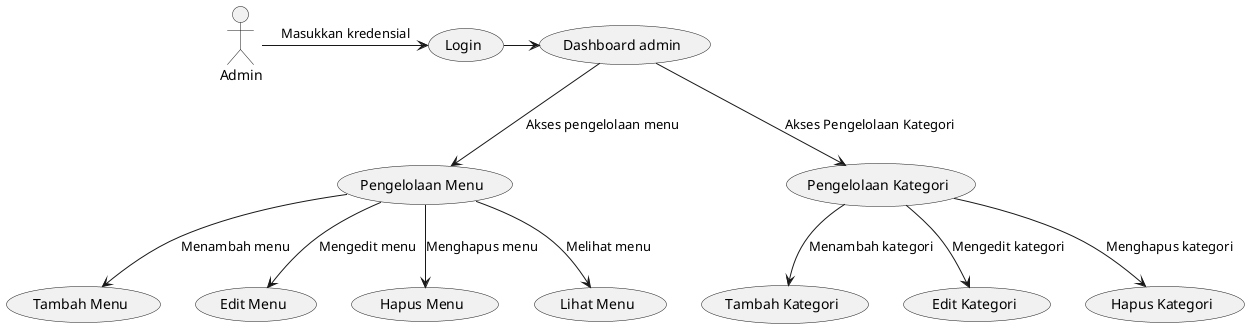 @startuml me
actor Admin

' Login use case
Admin -> (Login) : Masukkan kredensial

(Login) -> (Dashboard admin) 

(Dashboard admin) --> (Pengelolaan Menu) : Akses pengelolaan menu
(Pengelolaan Menu) --> (Tambah Menu) : Menambah menu
(Pengelolaan Menu) --> (Edit Menu) : Mengedit menu
(Pengelolaan Menu) --> (Hapus Menu) : Menghapus menu
(Pengelolaan Menu) --> (Lihat Menu) : Melihat menu

' Pengelolaan Kategori use cases
(Dashboard admin) --> (Pengelolaan Kategori) : Akses Pengelolaan Kategori
(Pengelolaan Kategori) --> (Tambah Kategori) : Menambah kategori
(Pengelolaan Kategori) --> (Edit Kategori) : Mengedit kategori
(Pengelolaan Kategori) --> (Hapus Kategori) : Menghapus kategori

@enduml
